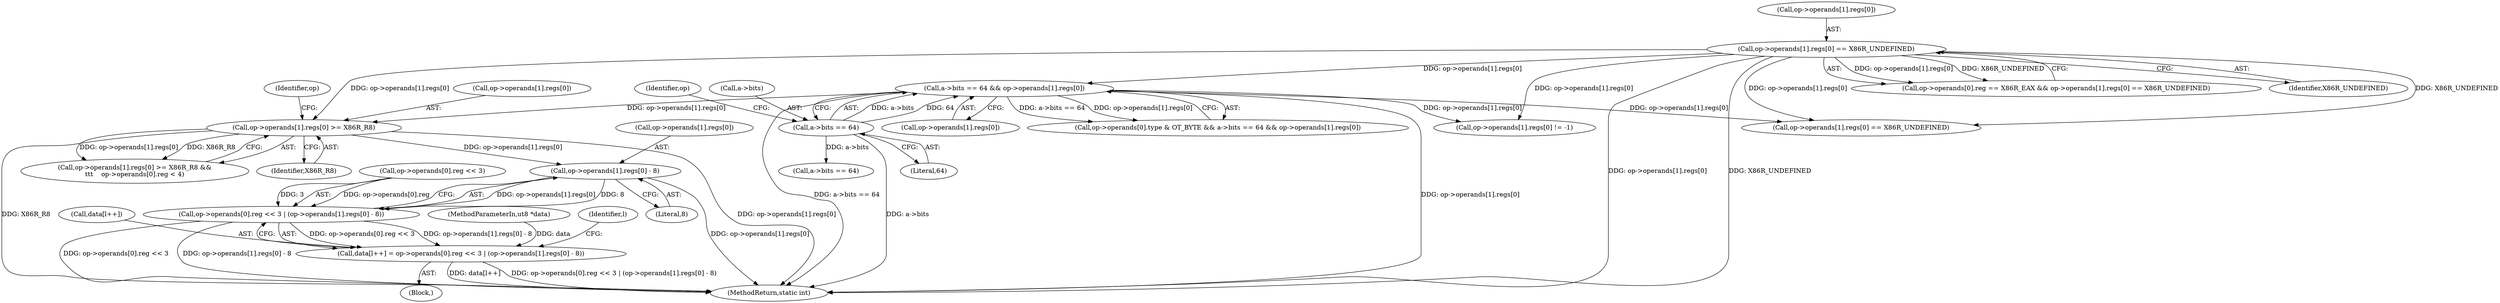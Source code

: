 digraph "0_radare2_f17bfd9f1da05f30f23a4dd05e9d2363e1406948@pointer" {
"1002238" [label="(Call,op->operands[1].regs[0] - 8)"];
"1002190" [label="(Call,op->operands[1].regs[0] >= X86R_R8)"];
"1002172" [label="(Call,a->bits == 64 && op->operands[1].regs[0])"];
"1002173" [label="(Call,a->bits == 64)"];
"1002040" [label="(Call,op->operands[1].regs[0] == X86R_UNDEFINED)"];
"1002228" [label="(Call,op->operands[0].reg << 3 | (op->operands[1].regs[0] - 8))"];
"1002223" [label="(Call,data[l++] = op->operands[0].reg << 3 | (op->operands[1].regs[0] - 8))"];
"1002224" [label="(Call,data[l++])"];
"1002189" [label="(Call,op->operands[1].regs[0] >= X86R_R8 &&\n\t\t\t    op->operands[0].reg < 4)"];
"1002238" [label="(Call,op->operands[1].regs[0] - 8)"];
"1003216" [label="(MethodReturn,static int)"];
"1002041" [label="(Call,op->operands[1].regs[0])"];
"1002200" [label="(Identifier,X86R_R8)"];
"1002248" [label="(Literal,8)"];
"1002030" [label="(Call,op->operands[0].reg == X86R_EAX && op->operands[1].regs[0] == X86R_UNDEFINED)"];
"1002177" [label="(Literal,64)"];
"1002239" [label="(Call,op->operands[1].regs[0])"];
"1000104" [label="(MethodParameterIn,ut8 *data)"];
"1002172" [label="(Call,a->bits == 64 && op->operands[1].regs[0])"];
"1002173" [label="(Call,a->bits == 64)"];
"1002354" [label="(Call,a->bits == 64)"];
"1002191" [label="(Call,op->operands[1].regs[0])"];
"1002190" [label="(Call,op->operands[1].regs[0] >= X86R_R8)"];
"1002040" [label="(Call,op->operands[1].regs[0] == X86R_UNDEFINED)"];
"1002205" [label="(Identifier,op)"];
"1002537" [label="(Call,op->operands[1].regs[0] == X86R_UNDEFINED)"];
"1002210" [label="(Block,)"];
"1002174" [label="(Call,a->bits)"];
"1002178" [label="(Call,op->operands[1].regs[0])"];
"1002162" [label="(Call,op->operands[0].type & OT_BYTE && a->bits == 64 && op->operands[1].regs[0])"];
"1002182" [label="(Identifier,op)"];
"1002250" [label="(Identifier,l)"];
"1002050" [label="(Identifier,X86R_UNDEFINED)"];
"1002223" [label="(Call,data[l++] = op->operands[0].reg << 3 | (op->operands[1].regs[0] - 8))"];
"1002384" [label="(Call,op->operands[1].regs[0] != -1)"];
"1002228" [label="(Call,op->operands[0].reg << 3 | (op->operands[1].regs[0] - 8))"];
"1002229" [label="(Call,op->operands[0].reg << 3)"];
"1002238" -> "1002228"  [label="AST: "];
"1002238" -> "1002248"  [label="CFG: "];
"1002239" -> "1002238"  [label="AST: "];
"1002248" -> "1002238"  [label="AST: "];
"1002228" -> "1002238"  [label="CFG: "];
"1002238" -> "1003216"  [label="DDG: op->operands[1].regs[0]"];
"1002238" -> "1002228"  [label="DDG: op->operands[1].regs[0]"];
"1002238" -> "1002228"  [label="DDG: 8"];
"1002190" -> "1002238"  [label="DDG: op->operands[1].regs[0]"];
"1002190" -> "1002189"  [label="AST: "];
"1002190" -> "1002200"  [label="CFG: "];
"1002191" -> "1002190"  [label="AST: "];
"1002200" -> "1002190"  [label="AST: "];
"1002205" -> "1002190"  [label="CFG: "];
"1002189" -> "1002190"  [label="CFG: "];
"1002190" -> "1003216"  [label="DDG: X86R_R8"];
"1002190" -> "1003216"  [label="DDG: op->operands[1].regs[0]"];
"1002190" -> "1002189"  [label="DDG: op->operands[1].regs[0]"];
"1002190" -> "1002189"  [label="DDG: X86R_R8"];
"1002172" -> "1002190"  [label="DDG: op->operands[1].regs[0]"];
"1002040" -> "1002190"  [label="DDG: op->operands[1].regs[0]"];
"1002172" -> "1002162"  [label="AST: "];
"1002172" -> "1002173"  [label="CFG: "];
"1002172" -> "1002178"  [label="CFG: "];
"1002173" -> "1002172"  [label="AST: "];
"1002178" -> "1002172"  [label="AST: "];
"1002162" -> "1002172"  [label="CFG: "];
"1002172" -> "1003216"  [label="DDG: op->operands[1].regs[0]"];
"1002172" -> "1003216"  [label="DDG: a->bits == 64"];
"1002172" -> "1002162"  [label="DDG: a->bits == 64"];
"1002172" -> "1002162"  [label="DDG: op->operands[1].regs[0]"];
"1002173" -> "1002172"  [label="DDG: a->bits"];
"1002173" -> "1002172"  [label="DDG: 64"];
"1002040" -> "1002172"  [label="DDG: op->operands[1].regs[0]"];
"1002172" -> "1002384"  [label="DDG: op->operands[1].regs[0]"];
"1002172" -> "1002537"  [label="DDG: op->operands[1].regs[0]"];
"1002173" -> "1002177"  [label="CFG: "];
"1002174" -> "1002173"  [label="AST: "];
"1002177" -> "1002173"  [label="AST: "];
"1002182" -> "1002173"  [label="CFG: "];
"1002173" -> "1003216"  [label="DDG: a->bits"];
"1002173" -> "1002354"  [label="DDG: a->bits"];
"1002040" -> "1002030"  [label="AST: "];
"1002040" -> "1002050"  [label="CFG: "];
"1002041" -> "1002040"  [label="AST: "];
"1002050" -> "1002040"  [label="AST: "];
"1002030" -> "1002040"  [label="CFG: "];
"1002040" -> "1003216"  [label="DDG: op->operands[1].regs[0]"];
"1002040" -> "1003216"  [label="DDG: X86R_UNDEFINED"];
"1002040" -> "1002030"  [label="DDG: op->operands[1].regs[0]"];
"1002040" -> "1002030"  [label="DDG: X86R_UNDEFINED"];
"1002040" -> "1002384"  [label="DDG: op->operands[1].regs[0]"];
"1002040" -> "1002537"  [label="DDG: op->operands[1].regs[0]"];
"1002040" -> "1002537"  [label="DDG: X86R_UNDEFINED"];
"1002228" -> "1002223"  [label="AST: "];
"1002229" -> "1002228"  [label="AST: "];
"1002223" -> "1002228"  [label="CFG: "];
"1002228" -> "1003216"  [label="DDG: op->operands[0].reg << 3"];
"1002228" -> "1003216"  [label="DDG: op->operands[1].regs[0] - 8"];
"1002228" -> "1002223"  [label="DDG: op->operands[0].reg << 3"];
"1002228" -> "1002223"  [label="DDG: op->operands[1].regs[0] - 8"];
"1002229" -> "1002228"  [label="DDG: op->operands[0].reg"];
"1002229" -> "1002228"  [label="DDG: 3"];
"1002223" -> "1002210"  [label="AST: "];
"1002224" -> "1002223"  [label="AST: "];
"1002250" -> "1002223"  [label="CFG: "];
"1002223" -> "1003216"  [label="DDG: data[l++]"];
"1002223" -> "1003216"  [label="DDG: op->operands[0].reg << 3 | (op->operands[1].regs[0] - 8)"];
"1000104" -> "1002223"  [label="DDG: data"];
}
